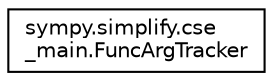 digraph "Graphical Class Hierarchy"
{
 // LATEX_PDF_SIZE
  edge [fontname="Helvetica",fontsize="10",labelfontname="Helvetica",labelfontsize="10"];
  node [fontname="Helvetica",fontsize="10",shape=record];
  rankdir="LR";
  Node0 [label="sympy.simplify.cse\l_main.FuncArgTracker",height=0.2,width=0.4,color="black", fillcolor="white", style="filled",URL="$classsympy_1_1simplify_1_1cse__main_1_1FuncArgTracker.html",tooltip=" "];
}
